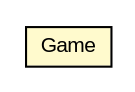 #!/usr/local/bin/dot
#
# Class diagram 
# Generated by UMLGraph version R5_6 (http://www.umlgraph.org/)
#

digraph G {
	edge [fontname="arial",fontsize=10,labelfontname="arial",labelfontsize=10];
	node [fontname="arial",fontsize=10,shape=plaintext];
	nodesep=0.25;
	ranksep=0.5;
	// org.headfirst.ooad.game.gsf.model.Game
	c14719 [label=<<table title="org.headfirst.ooad.game.gsf.model.Game" border="0" cellborder="1" cellspacing="0" cellpadding="2" port="p" bgcolor="lemonChiffon" href="./Game.html">
		<tr><td><table border="0" cellspacing="0" cellpadding="1">
<tr><td align="center" balign="center"> Game </td></tr>
		</table></td></tr>
		</table>>, URL="./Game.html", fontname="arial", fontcolor="black", fontsize=10.0];
}

